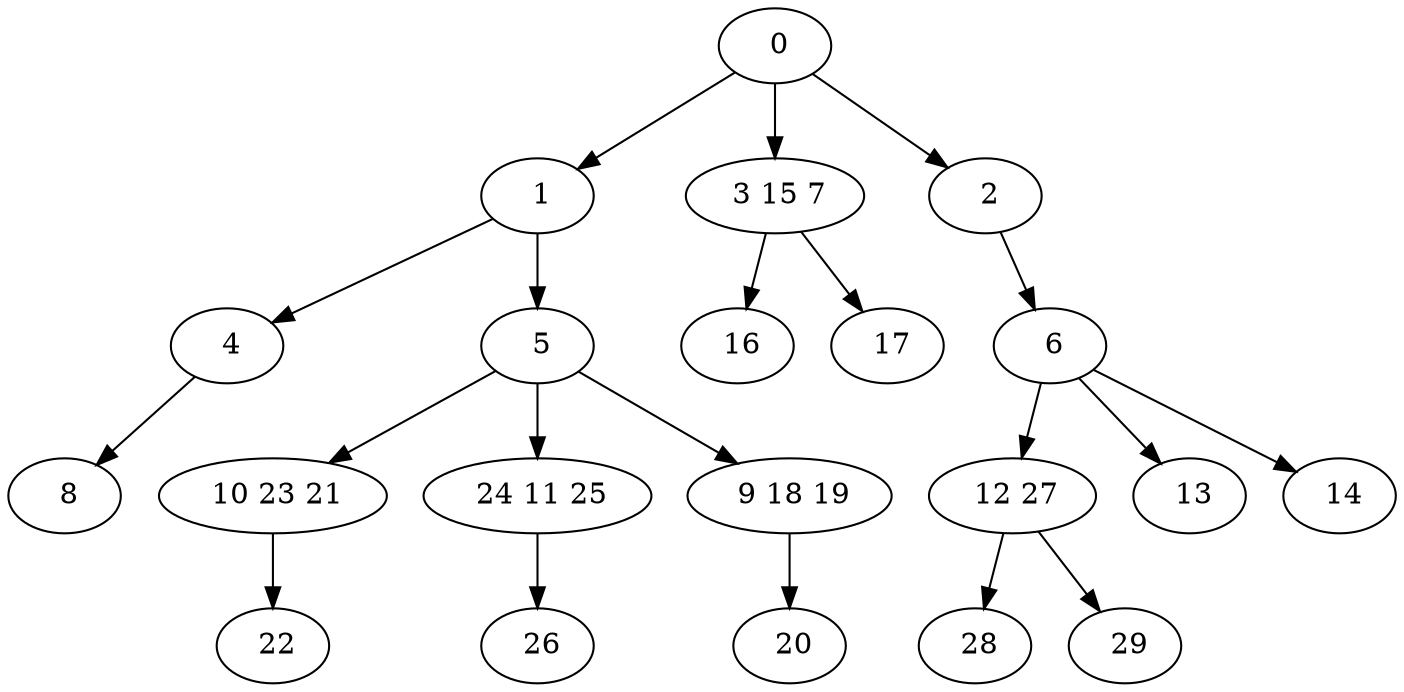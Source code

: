 digraph mytree {
" 0" -> " 1";
" 0" -> " 3 15 7";
" 0" -> " 2";
" 1" -> " 4";
" 1" -> " 5";
" 4" -> " 8";
" 5" -> " 10 23 21";
" 5" -> " 24 11 25";
" 5" -> " 9 18 19";
" 3 15 7" -> " 16";
" 3 15 7" -> " 17";
" 2" -> " 6";
" 6" -> " 12 27";
" 6" -> " 13";
" 6" -> " 14";
" 10 23 21" -> " 22";
" 24 11 25" -> " 26";
" 9 18 19" -> " 20";
" 20";
" 12 27" -> " 28";
" 12 27" -> " 29";
" 13";
" 14";
" 22";
" 28";
" 29";
" 26";
" 16";
" 17";
" 8";
}
